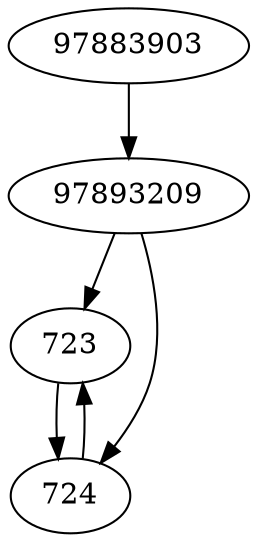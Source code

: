 strict digraph  {
97893209;
723;
724;
97883903;
97893209 -> 723;
97893209 -> 724;
723 -> 724;
724 -> 723;
97883903 -> 97893209;
}
